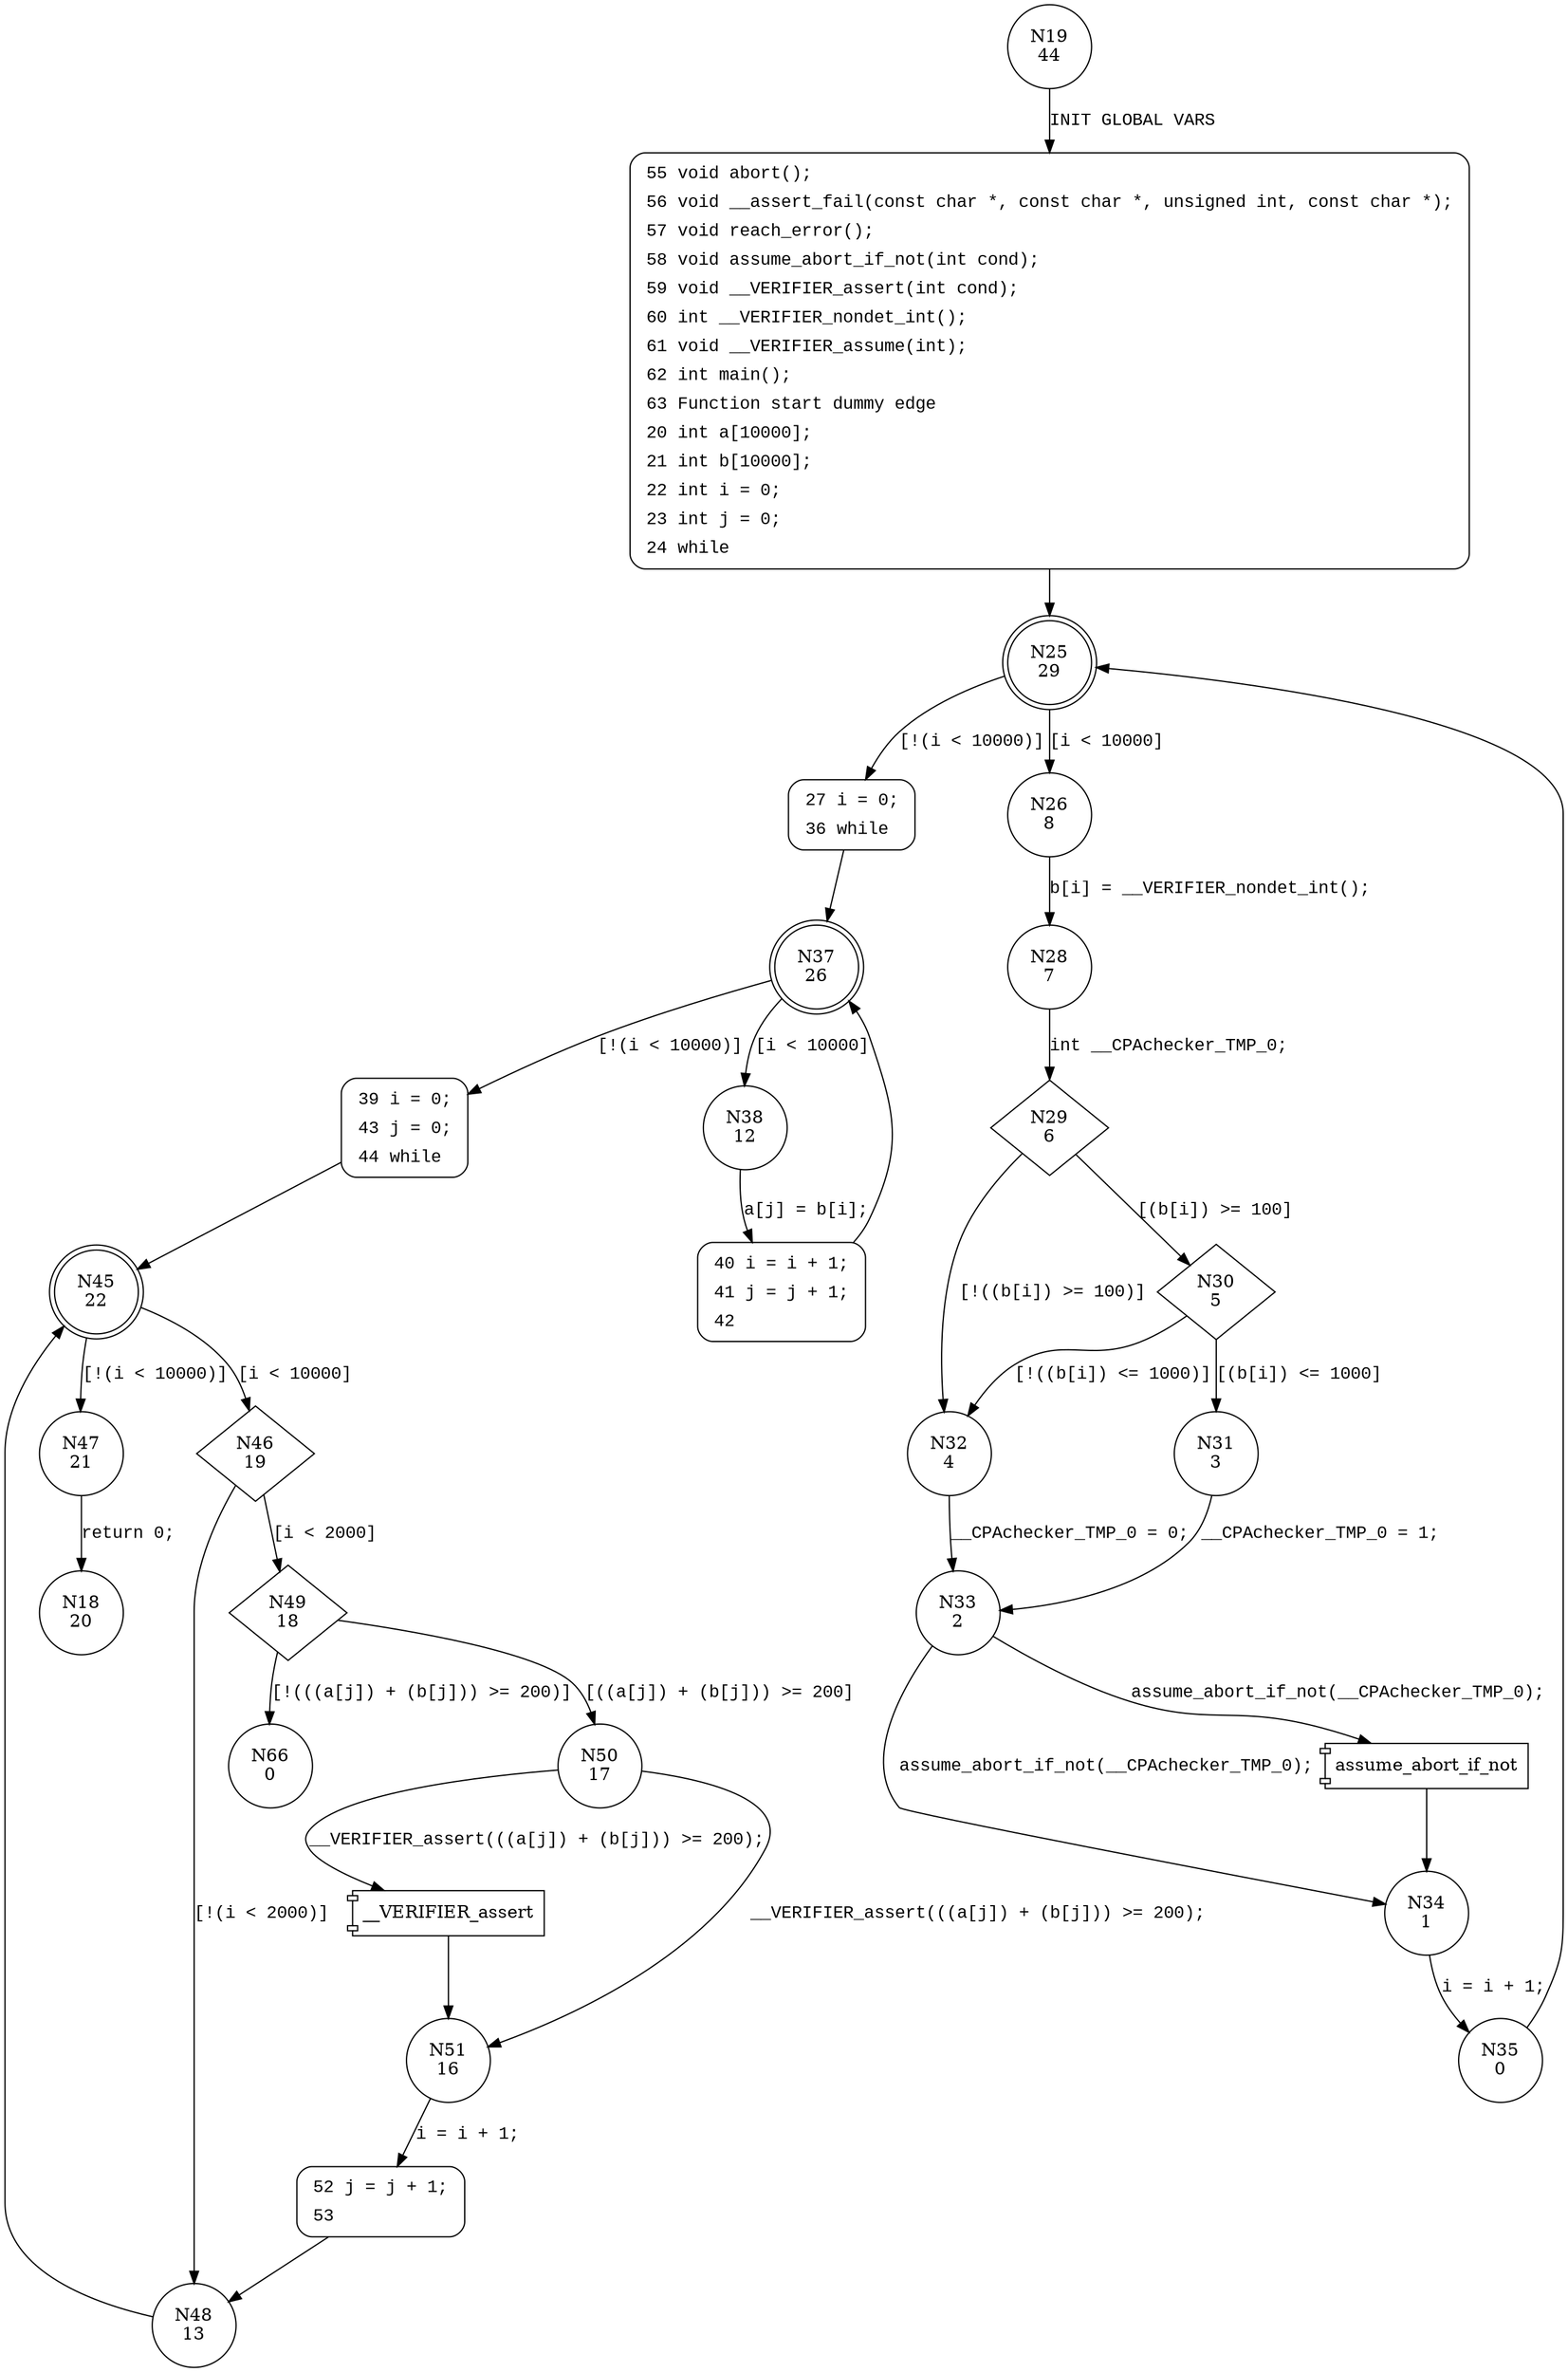 digraph main {
19 [shape="circle" label="N19\n44"]
55 [shape="circle" label="N55\n43"]
25 [shape="doublecircle" label="N25\n29"]
26 [shape="circle" label="N26\n8"]
27 [shape="circle" label="N27\n28"]
37 [shape="doublecircle" label="N37\n26"]
38 [shape="circle" label="N38\n12"]
39 [shape="circle" label="N39\n25"]
45 [shape="doublecircle" label="N45\n22"]
46 [shape="diamond" label="N46\n19"]
47 [shape="circle" label="N47\n21"]
49 [shape="diamond" label="N49\n18"]
48 [shape="circle" label="N48\n13"]
50 [shape="circle" label="N50\n17"]
66 [shape="circle" label="N66\n0"]
51 [shape="circle" label="N51\n16"]
52 [shape="circle" label="N52\n15"]
40 [shape="circle" label="N40\n11"]
28 [shape="circle" label="N28\n7"]
29 [shape="diamond" label="N29\n6"]
30 [shape="diamond" label="N30\n5"]
32 [shape="circle" label="N32\n4"]
33 [shape="circle" label="N33\n2"]
34 [shape="circle" label="N34\n1"]
35 [shape="circle" label="N35\n0"]
31 [shape="circle" label="N31\n3"]
18 [shape="circle" label="N18\n20"]
55 [style="filled,bold" penwidth="1" fillcolor="white" fontname="Courier New" shape="Mrecord" label=<<table border="0" cellborder="0" cellpadding="3" bgcolor="white"><tr><td align="right">55</td><td align="left">void abort();</td></tr><tr><td align="right">56</td><td align="left">void __assert_fail(const char *, const char *, unsigned int, const char *);</td></tr><tr><td align="right">57</td><td align="left">void reach_error();</td></tr><tr><td align="right">58</td><td align="left">void assume_abort_if_not(int cond);</td></tr><tr><td align="right">59</td><td align="left">void __VERIFIER_assert(int cond);</td></tr><tr><td align="right">60</td><td align="left">int __VERIFIER_nondet_int();</td></tr><tr><td align="right">61</td><td align="left">void __VERIFIER_assume(int);</td></tr><tr><td align="right">62</td><td align="left">int main();</td></tr><tr><td align="right">63</td><td align="left">Function start dummy edge</td></tr><tr><td align="right">20</td><td align="left">int a[10000];</td></tr><tr><td align="right">21</td><td align="left">int b[10000];</td></tr><tr><td align="right">22</td><td align="left">int i = 0;</td></tr><tr><td align="right">23</td><td align="left">int j = 0;</td></tr><tr><td align="right">24</td><td align="left">while</td></tr></table>>]
55 -> 25[label=""]
27 [style="filled,bold" penwidth="1" fillcolor="white" fontname="Courier New" shape="Mrecord" label=<<table border="0" cellborder="0" cellpadding="3" bgcolor="white"><tr><td align="right">27</td><td align="left">i = 0;</td></tr><tr><td align="right">36</td><td align="left">while</td></tr></table>>]
27 -> 37[label=""]
39 [style="filled,bold" penwidth="1" fillcolor="white" fontname="Courier New" shape="Mrecord" label=<<table border="0" cellborder="0" cellpadding="3" bgcolor="white"><tr><td align="right">39</td><td align="left">i = 0;</td></tr><tr><td align="right">43</td><td align="left">j = 0;</td></tr><tr><td align="right">44</td><td align="left">while</td></tr></table>>]
39 -> 45[label=""]
52 [style="filled,bold" penwidth="1" fillcolor="white" fontname="Courier New" shape="Mrecord" label=<<table border="0" cellborder="0" cellpadding="3" bgcolor="white"><tr><td align="right">52</td><td align="left">j = j + 1;</td></tr><tr><td align="right">53</td><td align="left"></td></tr></table>>]
52 -> 48[label=""]
40 [style="filled,bold" penwidth="1" fillcolor="white" fontname="Courier New" shape="Mrecord" label=<<table border="0" cellborder="0" cellpadding="3" bgcolor="white"><tr><td align="right">40</td><td align="left">i = i + 1;</td></tr><tr><td align="right">41</td><td align="left">j = j + 1;</td></tr><tr><td align="right">42</td><td align="left"></td></tr></table>>]
40 -> 37[label=""]
19 -> 55 [label="INIT GLOBAL VARS" fontname="Courier New"]
25 -> 26 [label="[i < 10000]" fontname="Courier New"]
25 -> 27 [label="[!(i < 10000)]" fontname="Courier New"]
37 -> 38 [label="[i < 10000]" fontname="Courier New"]
37 -> 39 [label="[!(i < 10000)]" fontname="Courier New"]
45 -> 46 [label="[i < 10000]" fontname="Courier New"]
45 -> 47 [label="[!(i < 10000)]" fontname="Courier New"]
46 -> 49 [label="[i < 2000]" fontname="Courier New"]
46 -> 48 [label="[!(i < 2000)]" fontname="Courier New"]
48 -> 45 [label="" fontname="Courier New"]
49 -> 50 [label="[((a[j]) + (b[j])) >= 200]" fontname="Courier New"]
49 -> 66 [label="[!(((a[j]) + (b[j])) >= 200)]" fontname="Courier New"]
100001 [shape="component" label="__VERIFIER_assert"]
50 -> 100001 [label="__VERIFIER_assert(((a[j]) + (b[j])) >= 200);" fontname="Courier New"]
100001 -> 51 [label="" fontname="Courier New"]
50 -> 51 [label="__VERIFIER_assert(((a[j]) + (b[j])) >= 200);" fontname="Courier New"]
51 -> 52 [label="i = i + 1;" fontname="Courier New"]
38 -> 40 [label="a[j] = b[i];" fontname="Courier New"]
26 -> 28 [label="b[i] = __VERIFIER_nondet_int();" fontname="Courier New"]
29 -> 30 [label="[(b[i]) >= 100]" fontname="Courier New"]
29 -> 32 [label="[!((b[i]) >= 100)]" fontname="Courier New"]
32 -> 33 [label="__CPAchecker_TMP_0 = 0;" fontname="Courier New"]
100002 [shape="component" label="assume_abort_if_not"]
33 -> 100002 [label="assume_abort_if_not(__CPAchecker_TMP_0);" fontname="Courier New"]
100002 -> 34 [label="" fontname="Courier New"]
33 -> 34 [label="assume_abort_if_not(__CPAchecker_TMP_0);" fontname="Courier New"]
34 -> 35 [label="i = i + 1;" fontname="Courier New"]
30 -> 31 [label="[(b[i]) <= 1000]" fontname="Courier New"]
30 -> 32 [label="[!((b[i]) <= 1000)]" fontname="Courier New"]
47 -> 18 [label="return 0;" fontname="Courier New"]
28 -> 29 [label="int __CPAchecker_TMP_0;" fontname="Courier New"]
35 -> 25 [label="" fontname="Courier New"]
31 -> 33 [label="__CPAchecker_TMP_0 = 1;" fontname="Courier New"]
}